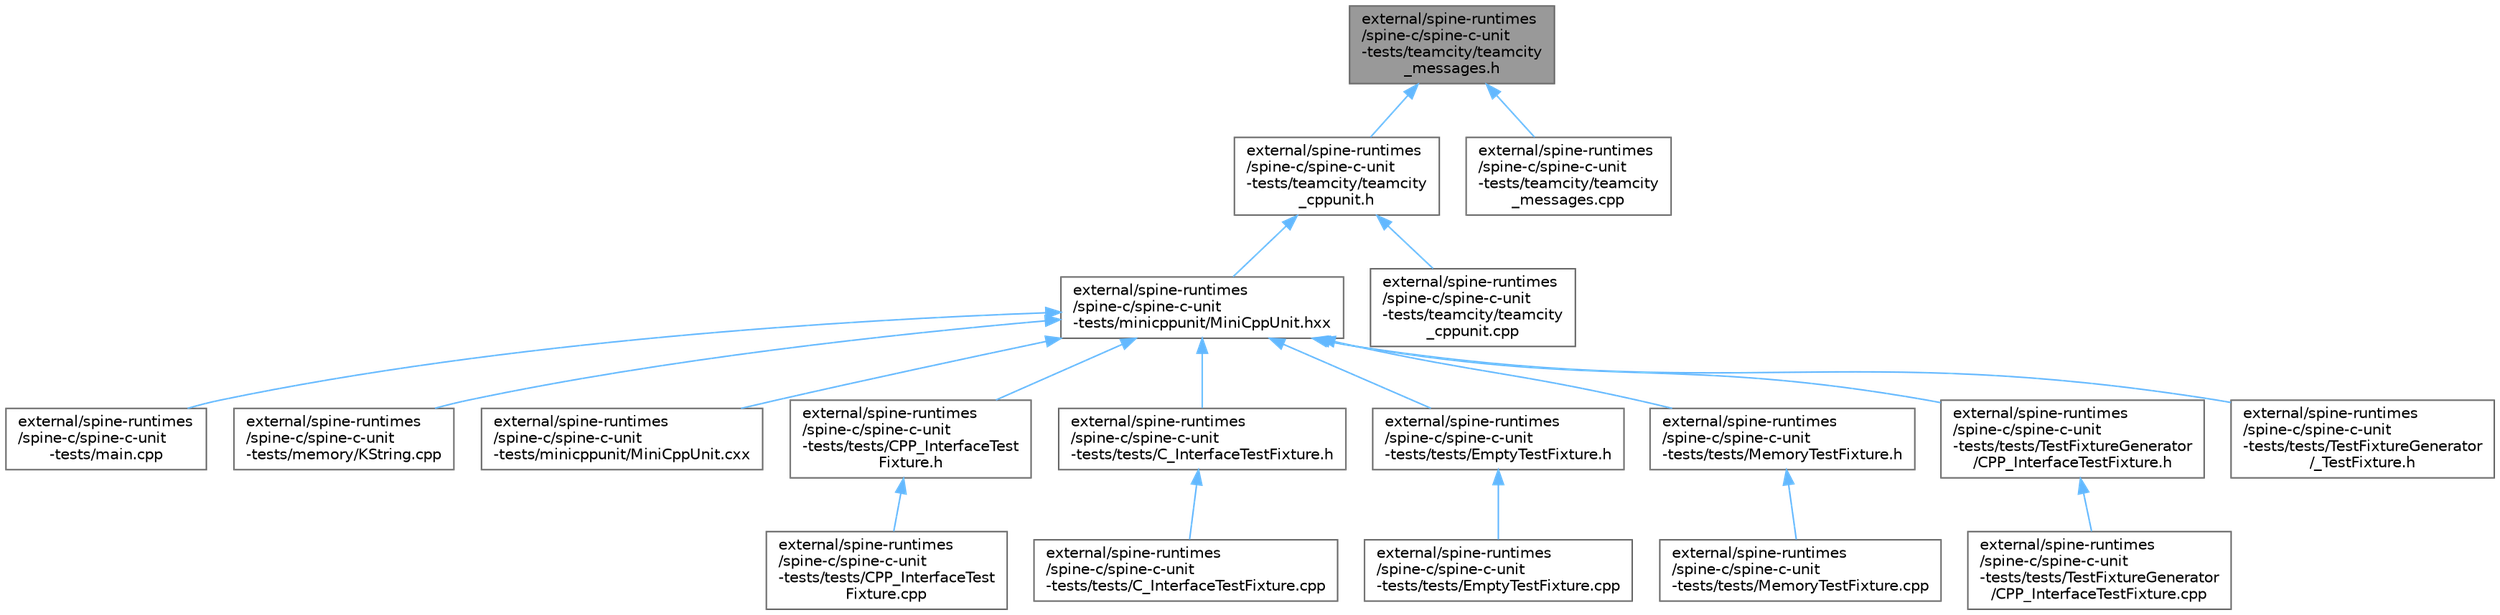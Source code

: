 digraph "external/spine-runtimes/spine-c/spine-c-unit-tests/teamcity/teamcity_messages.h"
{
 // LATEX_PDF_SIZE
  bgcolor="transparent";
  edge [fontname=Helvetica,fontsize=10,labelfontname=Helvetica,labelfontsize=10];
  node [fontname=Helvetica,fontsize=10,shape=box,height=0.2,width=0.4];
  Node1 [id="Node000001",label="external/spine-runtimes\l/spine-c/spine-c-unit\l-tests/teamcity/teamcity\l_messages.h",height=0.2,width=0.4,color="gray40", fillcolor="grey60", style="filled", fontcolor="black",tooltip=" "];
  Node1 -> Node2 [id="edge19_Node000001_Node000002",dir="back",color="steelblue1",style="solid",tooltip=" "];
  Node2 [id="Node000002",label="external/spine-runtimes\l/spine-c/spine-c-unit\l-tests/teamcity/teamcity\l_cppunit.h",height=0.2,width=0.4,color="grey40", fillcolor="white", style="filled",URL="$teamcity__cppunit_8h.html",tooltip=" "];
  Node2 -> Node3 [id="edge20_Node000002_Node000003",dir="back",color="steelblue1",style="solid",tooltip=" "];
  Node3 [id="Node000003",label="external/spine-runtimes\l/spine-c/spine-c-unit\l-tests/minicppunit/MiniCppUnit.hxx",height=0.2,width=0.4,color="grey40", fillcolor="white", style="filled",URL="$_mini_cpp_unit_8hxx.html",tooltip=" "];
  Node3 -> Node4 [id="edge21_Node000003_Node000004",dir="back",color="steelblue1",style="solid",tooltip=" "];
  Node4 [id="Node000004",label="external/spine-runtimes\l/spine-c/spine-c-unit\l-tests/main.cpp",height=0.2,width=0.4,color="grey40", fillcolor="white", style="filled",URL="$external_2spine-runtimes_2spine-c_2spine-c-unit-tests_2main_8cpp.html",tooltip=" "];
  Node3 -> Node5 [id="edge22_Node000003_Node000005",dir="back",color="steelblue1",style="solid",tooltip=" "];
  Node5 [id="Node000005",label="external/spine-runtimes\l/spine-c/spine-c-unit\l-tests/memory/KString.cpp",height=0.2,width=0.4,color="grey40", fillcolor="white", style="filled",URL="$_k_string_8cpp.html",tooltip=" "];
  Node3 -> Node6 [id="edge23_Node000003_Node000006",dir="back",color="steelblue1",style="solid",tooltip=" "];
  Node6 [id="Node000006",label="external/spine-runtimes\l/spine-c/spine-c-unit\l-tests/minicppunit/MiniCppUnit.cxx",height=0.2,width=0.4,color="grey40", fillcolor="white", style="filled",URL="$_mini_cpp_unit_8cxx.html",tooltip=" "];
  Node3 -> Node7 [id="edge24_Node000003_Node000007",dir="back",color="steelblue1",style="solid",tooltip=" "];
  Node7 [id="Node000007",label="external/spine-runtimes\l/spine-c/spine-c-unit\l-tests/tests/CPP_InterfaceTest\lFixture.h",height=0.2,width=0.4,color="grey40", fillcolor="white", style="filled",URL="$_c_p_p___interface_test_fixture_8h.html",tooltip=" "];
  Node7 -> Node8 [id="edge25_Node000007_Node000008",dir="back",color="steelblue1",style="solid",tooltip=" "];
  Node8 [id="Node000008",label="external/spine-runtimes\l/spine-c/spine-c-unit\l-tests/tests/CPP_InterfaceTest\lFixture.cpp",height=0.2,width=0.4,color="grey40", fillcolor="white", style="filled",URL="$_c_p_p___interface_test_fixture_8cpp.html",tooltip=" "];
  Node3 -> Node9 [id="edge26_Node000003_Node000009",dir="back",color="steelblue1",style="solid",tooltip=" "];
  Node9 [id="Node000009",label="external/spine-runtimes\l/spine-c/spine-c-unit\l-tests/tests/C_InterfaceTestFixture.h",height=0.2,width=0.4,color="grey40", fillcolor="white", style="filled",URL="$_c___interface_test_fixture_8h.html",tooltip=" "];
  Node9 -> Node10 [id="edge27_Node000009_Node000010",dir="back",color="steelblue1",style="solid",tooltip=" "];
  Node10 [id="Node000010",label="external/spine-runtimes\l/spine-c/spine-c-unit\l-tests/tests/C_InterfaceTestFixture.cpp",height=0.2,width=0.4,color="grey40", fillcolor="white", style="filled",URL="$_c___interface_test_fixture_8cpp.html",tooltip=" "];
  Node3 -> Node11 [id="edge28_Node000003_Node000011",dir="back",color="steelblue1",style="solid",tooltip=" "];
  Node11 [id="Node000011",label="external/spine-runtimes\l/spine-c/spine-c-unit\l-tests/tests/EmptyTestFixture.h",height=0.2,width=0.4,color="grey40", fillcolor="white", style="filled",URL="$_empty_test_fixture_8h.html",tooltip=" "];
  Node11 -> Node12 [id="edge29_Node000011_Node000012",dir="back",color="steelblue1",style="solid",tooltip=" "];
  Node12 [id="Node000012",label="external/spine-runtimes\l/spine-c/spine-c-unit\l-tests/tests/EmptyTestFixture.cpp",height=0.2,width=0.4,color="grey40", fillcolor="white", style="filled",URL="$_empty_test_fixture_8cpp.html",tooltip=" "];
  Node3 -> Node13 [id="edge30_Node000003_Node000013",dir="back",color="steelblue1",style="solid",tooltip=" "];
  Node13 [id="Node000013",label="external/spine-runtimes\l/spine-c/spine-c-unit\l-tests/tests/MemoryTestFixture.h",height=0.2,width=0.4,color="grey40", fillcolor="white", style="filled",URL="$_memory_test_fixture_8h.html",tooltip=" "];
  Node13 -> Node14 [id="edge31_Node000013_Node000014",dir="back",color="steelblue1",style="solid",tooltip=" "];
  Node14 [id="Node000014",label="external/spine-runtimes\l/spine-c/spine-c-unit\l-tests/tests/MemoryTestFixture.cpp",height=0.2,width=0.4,color="grey40", fillcolor="white", style="filled",URL="$_memory_test_fixture_8cpp.html",tooltip=" "];
  Node3 -> Node15 [id="edge32_Node000003_Node000015",dir="back",color="steelblue1",style="solid",tooltip=" "];
  Node15 [id="Node000015",label="external/spine-runtimes\l/spine-c/spine-c-unit\l-tests/tests/TestFixtureGenerator\l/CPP_InterfaceTestFixture.h",height=0.2,width=0.4,color="grey40", fillcolor="white", style="filled",URL="$_test_fixture_generator_2_c_p_p___interface_test_fixture_8h.html",tooltip=" "];
  Node15 -> Node16 [id="edge33_Node000015_Node000016",dir="back",color="steelblue1",style="solid",tooltip=" "];
  Node16 [id="Node000016",label="external/spine-runtimes\l/spine-c/spine-c-unit\l-tests/tests/TestFixtureGenerator\l/CPP_InterfaceTestFixture.cpp",height=0.2,width=0.4,color="grey40", fillcolor="white", style="filled",URL="$_test_fixture_generator_2_c_p_p___interface_test_fixture_8cpp.html",tooltip=" "];
  Node3 -> Node17 [id="edge34_Node000003_Node000017",dir="back",color="steelblue1",style="solid",tooltip=" "];
  Node17 [id="Node000017",label="external/spine-runtimes\l/spine-c/spine-c-unit\l-tests/tests/TestFixtureGenerator\l/_TestFixture.h",height=0.2,width=0.4,color="grey40", fillcolor="white", style="filled",URL="$___test_fixture_8h.html",tooltip=" "];
  Node2 -> Node18 [id="edge35_Node000002_Node000018",dir="back",color="steelblue1",style="solid",tooltip=" "];
  Node18 [id="Node000018",label="external/spine-runtimes\l/spine-c/spine-c-unit\l-tests/teamcity/teamcity\l_cppunit.cpp",height=0.2,width=0.4,color="grey40", fillcolor="white", style="filled",URL="$teamcity__cppunit_8cpp.html",tooltip=" "];
  Node1 -> Node19 [id="edge36_Node000001_Node000019",dir="back",color="steelblue1",style="solid",tooltip=" "];
  Node19 [id="Node000019",label="external/spine-runtimes\l/spine-c/spine-c-unit\l-tests/teamcity/teamcity\l_messages.cpp",height=0.2,width=0.4,color="grey40", fillcolor="white", style="filled",URL="$teamcity__messages_8cpp.html",tooltip=" "];
}
